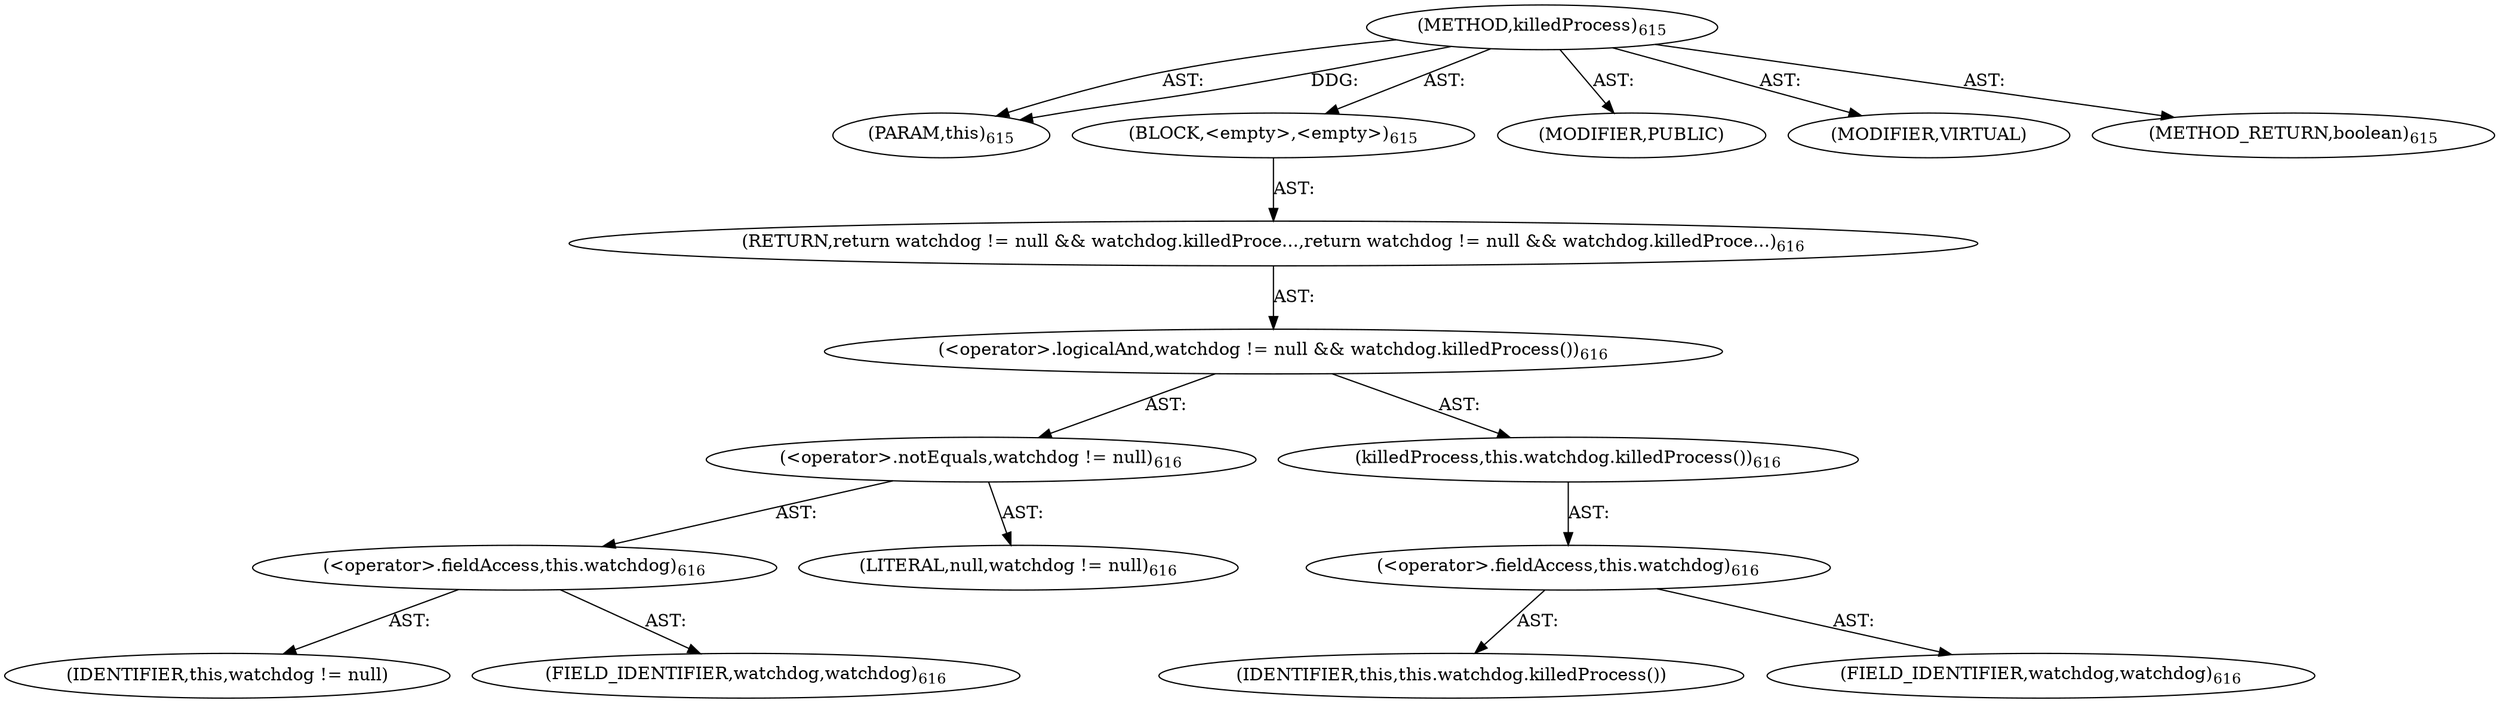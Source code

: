 digraph "killedProcess" {  
"111669149719" [label = <(METHOD,killedProcess)<SUB>615</SUB>> ]
"115964117049" [label = <(PARAM,this)<SUB>615</SUB>> ]
"25769803857" [label = <(BLOCK,&lt;empty&gt;,&lt;empty&gt;)<SUB>615</SUB>> ]
"146028888085" [label = <(RETURN,return watchdog != null &amp;&amp; watchdog.killedProce...,return watchdog != null &amp;&amp; watchdog.killedProce...)<SUB>616</SUB>> ]
"30064771313" [label = <(&lt;operator&gt;.logicalAnd,watchdog != null &amp;&amp; watchdog.killedProcess())<SUB>616</SUB>> ]
"30064771314" [label = <(&lt;operator&gt;.notEquals,watchdog != null)<SUB>616</SUB>> ]
"30064771315" [label = <(&lt;operator&gt;.fieldAccess,this.watchdog)<SUB>616</SUB>> ]
"68719476940" [label = <(IDENTIFIER,this,watchdog != null)> ]
"55834574911" [label = <(FIELD_IDENTIFIER,watchdog,watchdog)<SUB>616</SUB>> ]
"90194313286" [label = <(LITERAL,null,watchdog != null)<SUB>616</SUB>> ]
"30064771316" [label = <(killedProcess,this.watchdog.killedProcess())<SUB>616</SUB>> ]
"30064771317" [label = <(&lt;operator&gt;.fieldAccess,this.watchdog)<SUB>616</SUB>> ]
"68719476941" [label = <(IDENTIFIER,this,this.watchdog.killedProcess())> ]
"55834574912" [label = <(FIELD_IDENTIFIER,watchdog,watchdog)<SUB>616</SUB>> ]
"133143986244" [label = <(MODIFIER,PUBLIC)> ]
"133143986245" [label = <(MODIFIER,VIRTUAL)> ]
"128849018903" [label = <(METHOD_RETURN,boolean)<SUB>615</SUB>> ]
  "111669149719" -> "115964117049"  [ label = "AST: "] 
  "111669149719" -> "25769803857"  [ label = "AST: "] 
  "111669149719" -> "133143986244"  [ label = "AST: "] 
  "111669149719" -> "133143986245"  [ label = "AST: "] 
  "111669149719" -> "128849018903"  [ label = "AST: "] 
  "25769803857" -> "146028888085"  [ label = "AST: "] 
  "146028888085" -> "30064771313"  [ label = "AST: "] 
  "30064771313" -> "30064771314"  [ label = "AST: "] 
  "30064771313" -> "30064771316"  [ label = "AST: "] 
  "30064771314" -> "30064771315"  [ label = "AST: "] 
  "30064771314" -> "90194313286"  [ label = "AST: "] 
  "30064771315" -> "68719476940"  [ label = "AST: "] 
  "30064771315" -> "55834574911"  [ label = "AST: "] 
  "30064771316" -> "30064771317"  [ label = "AST: "] 
  "30064771317" -> "68719476941"  [ label = "AST: "] 
  "30064771317" -> "55834574912"  [ label = "AST: "] 
  "111669149719" -> "115964117049"  [ label = "DDG: "] 
}

